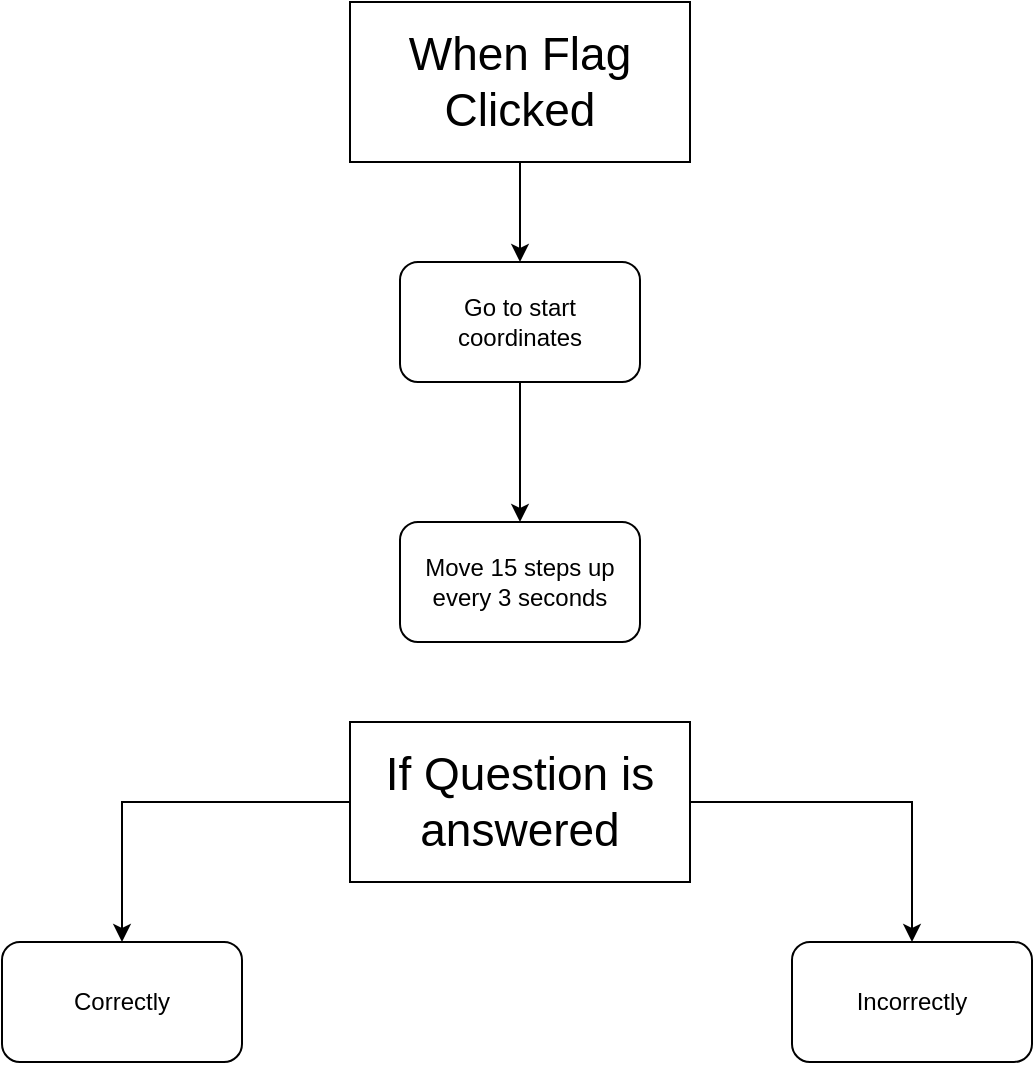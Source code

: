 <mxfile version="24.4.13" type="github">
  <diagram name="Flood - Code" id="K1mQLcFdxhSTIjQSMRG7">
    <mxGraphModel dx="1105" dy="586" grid="1" gridSize="10" guides="1" tooltips="1" connect="1" arrows="1" fold="1" page="1" pageScale="1" pageWidth="850" pageHeight="1100" math="0" shadow="0">
      <root>
        <mxCell id="0" />
        <mxCell id="1" parent="0" />
        <mxCell id="XfLjHumAXiJ_MpR5SmH1-4" value="" style="edgeStyle=orthogonalEdgeStyle;rounded=0;orthogonalLoop=1;jettySize=auto;html=1;" edge="1" parent="1" source="XfLjHumAXiJ_MpR5SmH1-1" target="XfLjHumAXiJ_MpR5SmH1-3">
          <mxGeometry relative="1" as="geometry" />
        </mxCell>
        <mxCell id="XfLjHumAXiJ_MpR5SmH1-1" value="When Flag Clicked" style="rounded=0;whiteSpace=wrap;html=1;fontSize=23;" vertex="1" parent="1">
          <mxGeometry x="340" y="10" width="170" height="80" as="geometry" />
        </mxCell>
        <mxCell id="XfLjHumAXiJ_MpR5SmH1-8" value="" style="edgeStyle=orthogonalEdgeStyle;rounded=0;orthogonalLoop=1;jettySize=auto;html=1;" edge="1" parent="1" source="XfLjHumAXiJ_MpR5SmH1-3" target="XfLjHumAXiJ_MpR5SmH1-5">
          <mxGeometry relative="1" as="geometry" />
        </mxCell>
        <mxCell id="XfLjHumAXiJ_MpR5SmH1-3" value="Go to start coordinates" style="rounded=1;whiteSpace=wrap;html=1;" vertex="1" parent="1">
          <mxGeometry x="365" y="140" width="120" height="60" as="geometry" />
        </mxCell>
        <mxCell id="XfLjHumAXiJ_MpR5SmH1-5" value="Move 15 steps up every 3 seconds" style="rounded=1;whiteSpace=wrap;html=1;" vertex="1" parent="1">
          <mxGeometry x="365" y="270" width="120" height="60" as="geometry" />
        </mxCell>
        <mxCell id="XfLjHumAXiJ_MpR5SmH1-7" value="Incorrectly" style="rounded=1;whiteSpace=wrap;html=1;" vertex="1" parent="1">
          <mxGeometry x="561" y="480" width="120" height="60" as="geometry" />
        </mxCell>
        <mxCell id="XfLjHumAXiJ_MpR5SmH1-11" style="edgeStyle=orthogonalEdgeStyle;rounded=0;orthogonalLoop=1;jettySize=auto;html=1;exitX=0;exitY=0.5;exitDx=0;exitDy=0;entryX=0.5;entryY=0;entryDx=0;entryDy=0;" edge="1" parent="1" source="XfLjHumAXiJ_MpR5SmH1-9" target="XfLjHumAXiJ_MpR5SmH1-10">
          <mxGeometry relative="1" as="geometry" />
        </mxCell>
        <mxCell id="XfLjHumAXiJ_MpR5SmH1-12" style="edgeStyle=orthogonalEdgeStyle;rounded=0;orthogonalLoop=1;jettySize=auto;html=1;exitX=1;exitY=0.5;exitDx=0;exitDy=0;entryX=0.5;entryY=0;entryDx=0;entryDy=0;" edge="1" parent="1" source="XfLjHumAXiJ_MpR5SmH1-9" target="XfLjHumAXiJ_MpR5SmH1-7">
          <mxGeometry relative="1" as="geometry" />
        </mxCell>
        <mxCell id="XfLjHumAXiJ_MpR5SmH1-9" value="If Question is answered" style="rounded=0;whiteSpace=wrap;html=1;fontSize=23;" vertex="1" parent="1">
          <mxGeometry x="340" y="370" width="170" height="80" as="geometry" />
        </mxCell>
        <mxCell id="XfLjHumAXiJ_MpR5SmH1-10" value="Correctly" style="rounded=1;whiteSpace=wrap;html=1;" vertex="1" parent="1">
          <mxGeometry x="166" y="480" width="120" height="60" as="geometry" />
        </mxCell>
      </root>
    </mxGraphModel>
  </diagram>
</mxfile>

